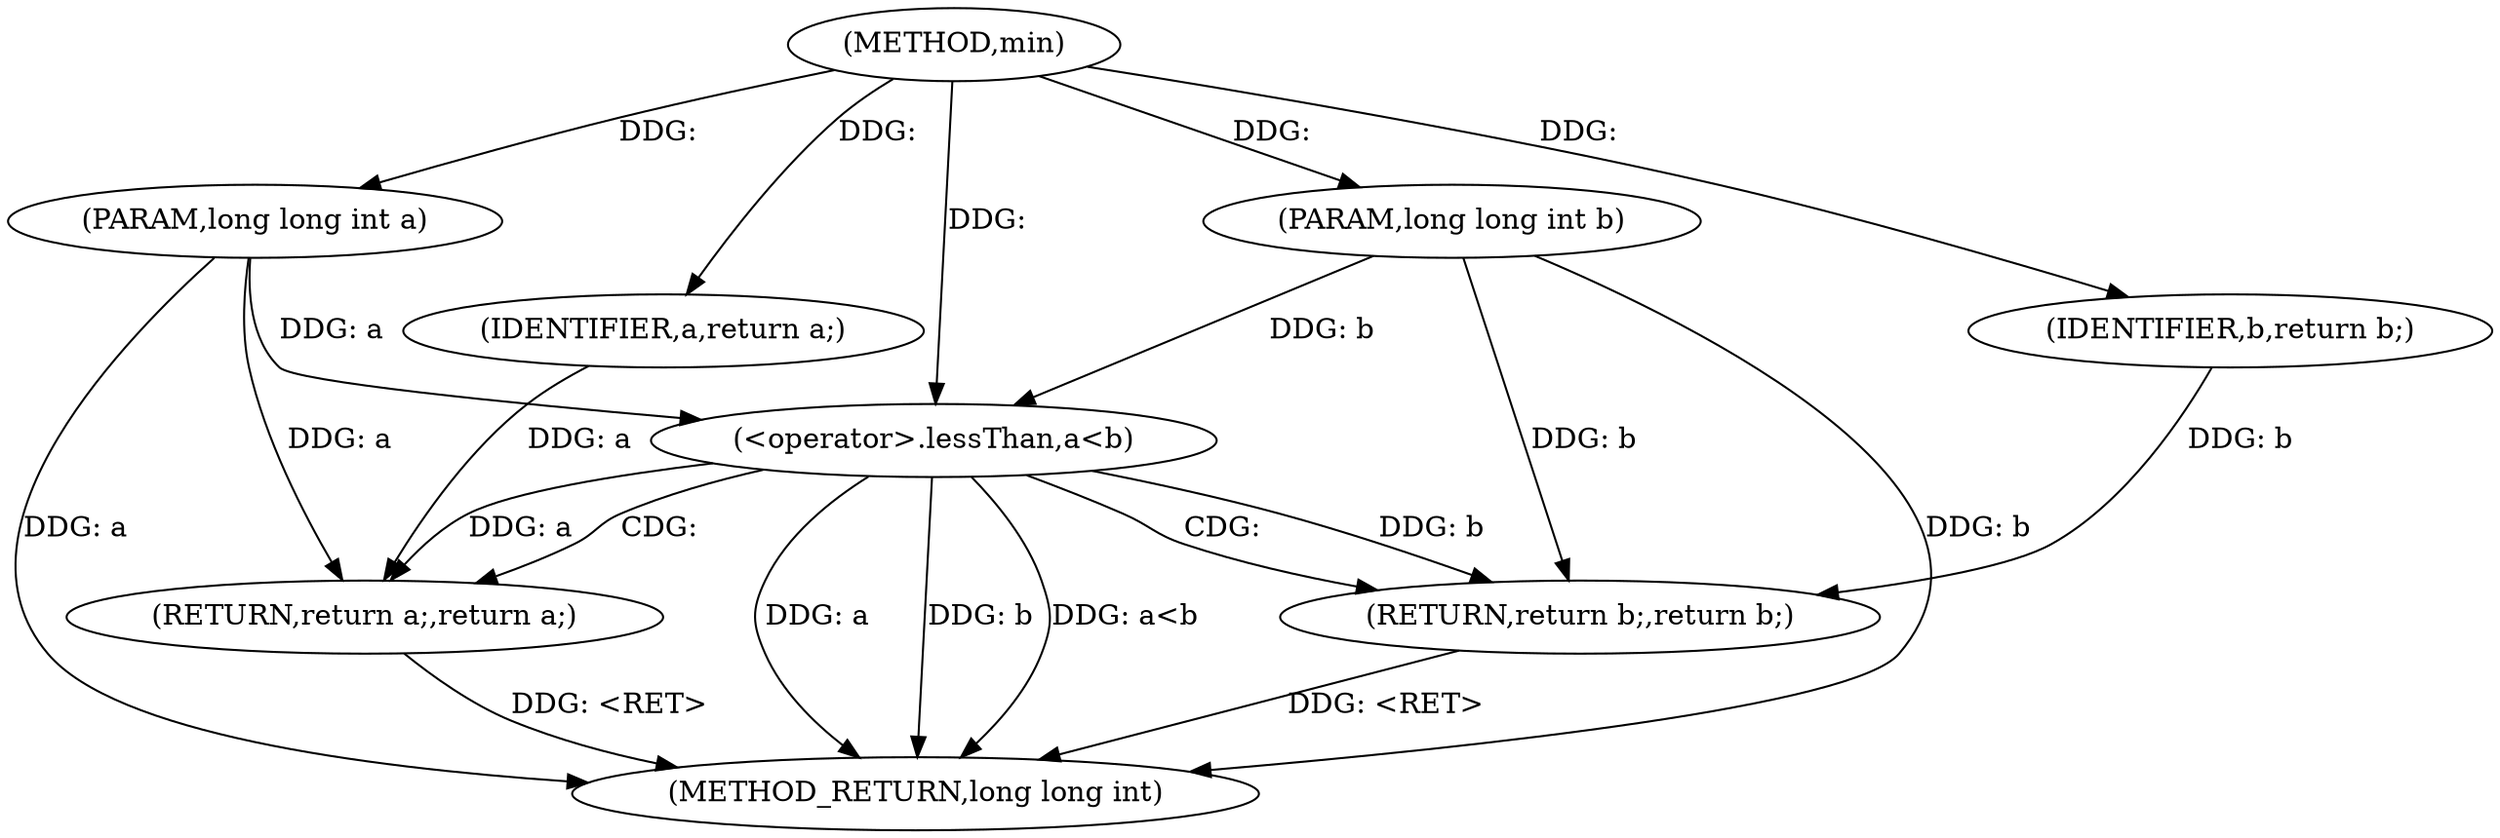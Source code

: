 digraph "min" {  
"1000128" [label = "(METHOD,min)" ]
"1000141" [label = "(METHOD_RETURN,long long int)" ]
"1000129" [label = "(PARAM,long long int a)" ]
"1000130" [label = "(PARAM,long long int b)" ]
"1000133" [label = "(<operator>.lessThan,a<b)" ]
"1000136" [label = "(RETURN,return a;,return a;)" ]
"1000137" [label = "(IDENTIFIER,a,return a;)" ]
"1000139" [label = "(RETURN,return b;,return b;)" ]
"1000140" [label = "(IDENTIFIER,b,return b;)" ]
  "1000136" -> "1000141"  [ label = "DDG: <RET>"] 
  "1000139" -> "1000141"  [ label = "DDG: <RET>"] 
  "1000129" -> "1000141"  [ label = "DDG: a"] 
  "1000130" -> "1000141"  [ label = "DDG: b"] 
  "1000133" -> "1000141"  [ label = "DDG: a"] 
  "1000133" -> "1000141"  [ label = "DDG: b"] 
  "1000133" -> "1000141"  [ label = "DDG: a<b"] 
  "1000128" -> "1000129"  [ label = "DDG: "] 
  "1000128" -> "1000130"  [ label = "DDG: "] 
  "1000137" -> "1000136"  [ label = "DDG: a"] 
  "1000133" -> "1000136"  [ label = "DDG: a"] 
  "1000129" -> "1000136"  [ label = "DDG: a"] 
  "1000129" -> "1000133"  [ label = "DDG: a"] 
  "1000128" -> "1000133"  [ label = "DDG: "] 
  "1000130" -> "1000133"  [ label = "DDG: b"] 
  "1000128" -> "1000137"  [ label = "DDG: "] 
  "1000140" -> "1000139"  [ label = "DDG: b"] 
  "1000133" -> "1000139"  [ label = "DDG: b"] 
  "1000130" -> "1000139"  [ label = "DDG: b"] 
  "1000128" -> "1000140"  [ label = "DDG: "] 
  "1000133" -> "1000136"  [ label = "CDG: "] 
  "1000133" -> "1000139"  [ label = "CDG: "] 
}
